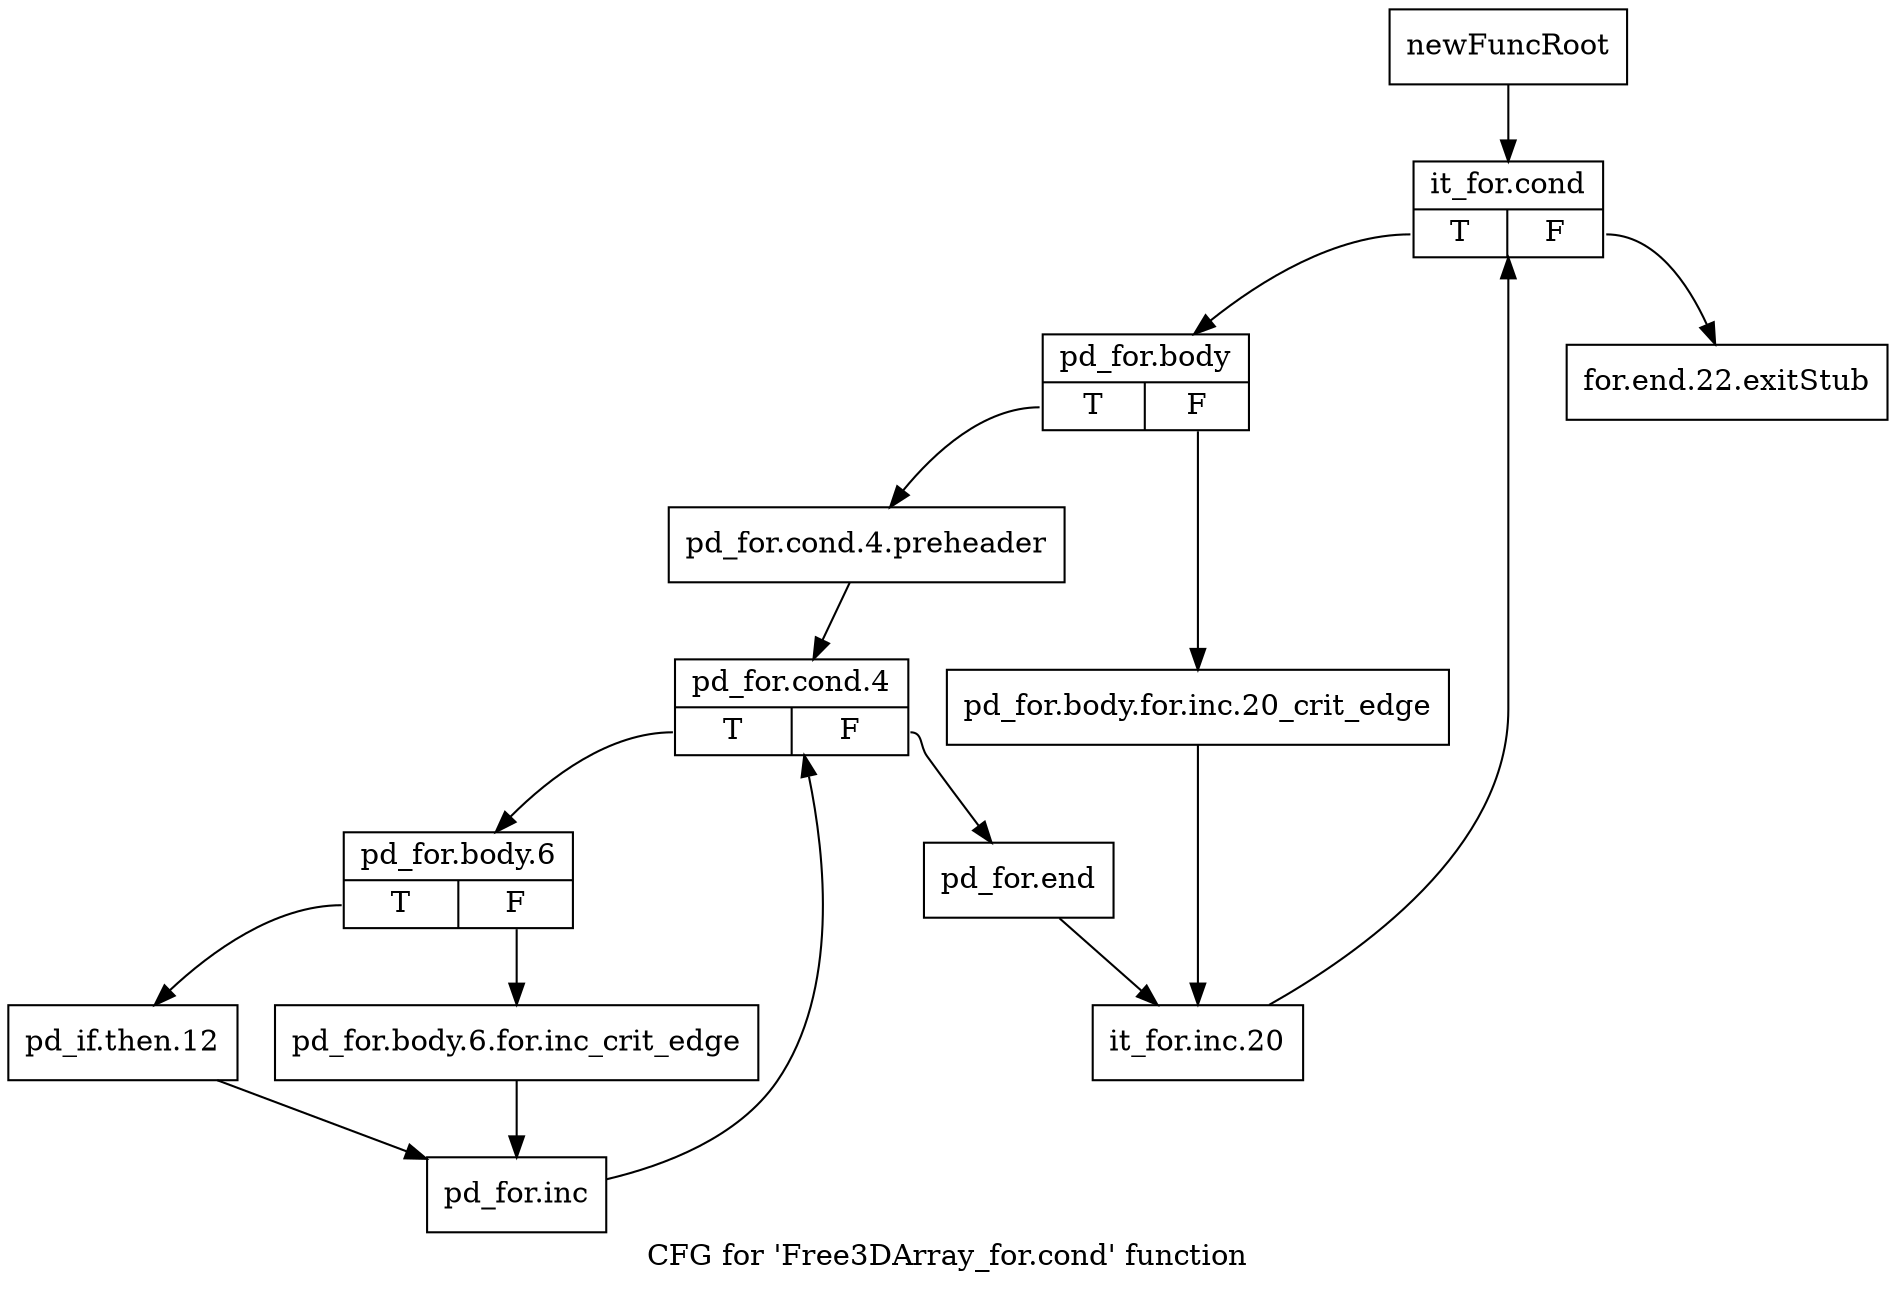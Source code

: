 digraph "CFG for 'Free3DArray_for.cond' function" {
	label="CFG for 'Free3DArray_for.cond' function";

	Node0x349b1a0 [shape=record,label="{newFuncRoot}"];
	Node0x349b1a0 -> Node0x349b240;
	Node0x349b1f0 [shape=record,label="{for.end.22.exitStub}"];
	Node0x349b240 [shape=record,label="{it_for.cond|{<s0>T|<s1>F}}"];
	Node0x349b240:s0 -> Node0x349b290;
	Node0x349b240:s1 -> Node0x349b1f0;
	Node0x349b290 [shape=record,label="{pd_for.body|{<s0>T|<s1>F}}"];
	Node0x349b290:s0 -> Node0x349b330;
	Node0x349b290:s1 -> Node0x349b2e0;
	Node0x349b2e0 [shape=record,label="{pd_for.body.for.inc.20_crit_edge}"];
	Node0x349b2e0 -> Node0x349b420;
	Node0x349b330 [shape=record,label="{pd_for.cond.4.preheader}"];
	Node0x349b330 -> Node0x349b380;
	Node0x349b380 [shape=record,label="{pd_for.cond.4|{<s0>T|<s1>F}}"];
	Node0x349b380:s0 -> Node0x349b470;
	Node0x349b380:s1 -> Node0x349b3d0;
	Node0x349b3d0 [shape=record,label="{pd_for.end}"];
	Node0x349b3d0 -> Node0x349b420;
	Node0x349b420 [shape=record,label="{it_for.inc.20}"];
	Node0x349b420 -> Node0x349b240;
	Node0x349b470 [shape=record,label="{pd_for.body.6|{<s0>T|<s1>F}}"];
	Node0x349b470:s0 -> Node0x349b510;
	Node0x349b470:s1 -> Node0x349b4c0;
	Node0x349b4c0 [shape=record,label="{pd_for.body.6.for.inc_crit_edge}"];
	Node0x349b4c0 -> Node0x349b560;
	Node0x349b510 [shape=record,label="{pd_if.then.12}"];
	Node0x349b510 -> Node0x349b560;
	Node0x349b560 [shape=record,label="{pd_for.inc}"];
	Node0x349b560 -> Node0x349b380;
}
